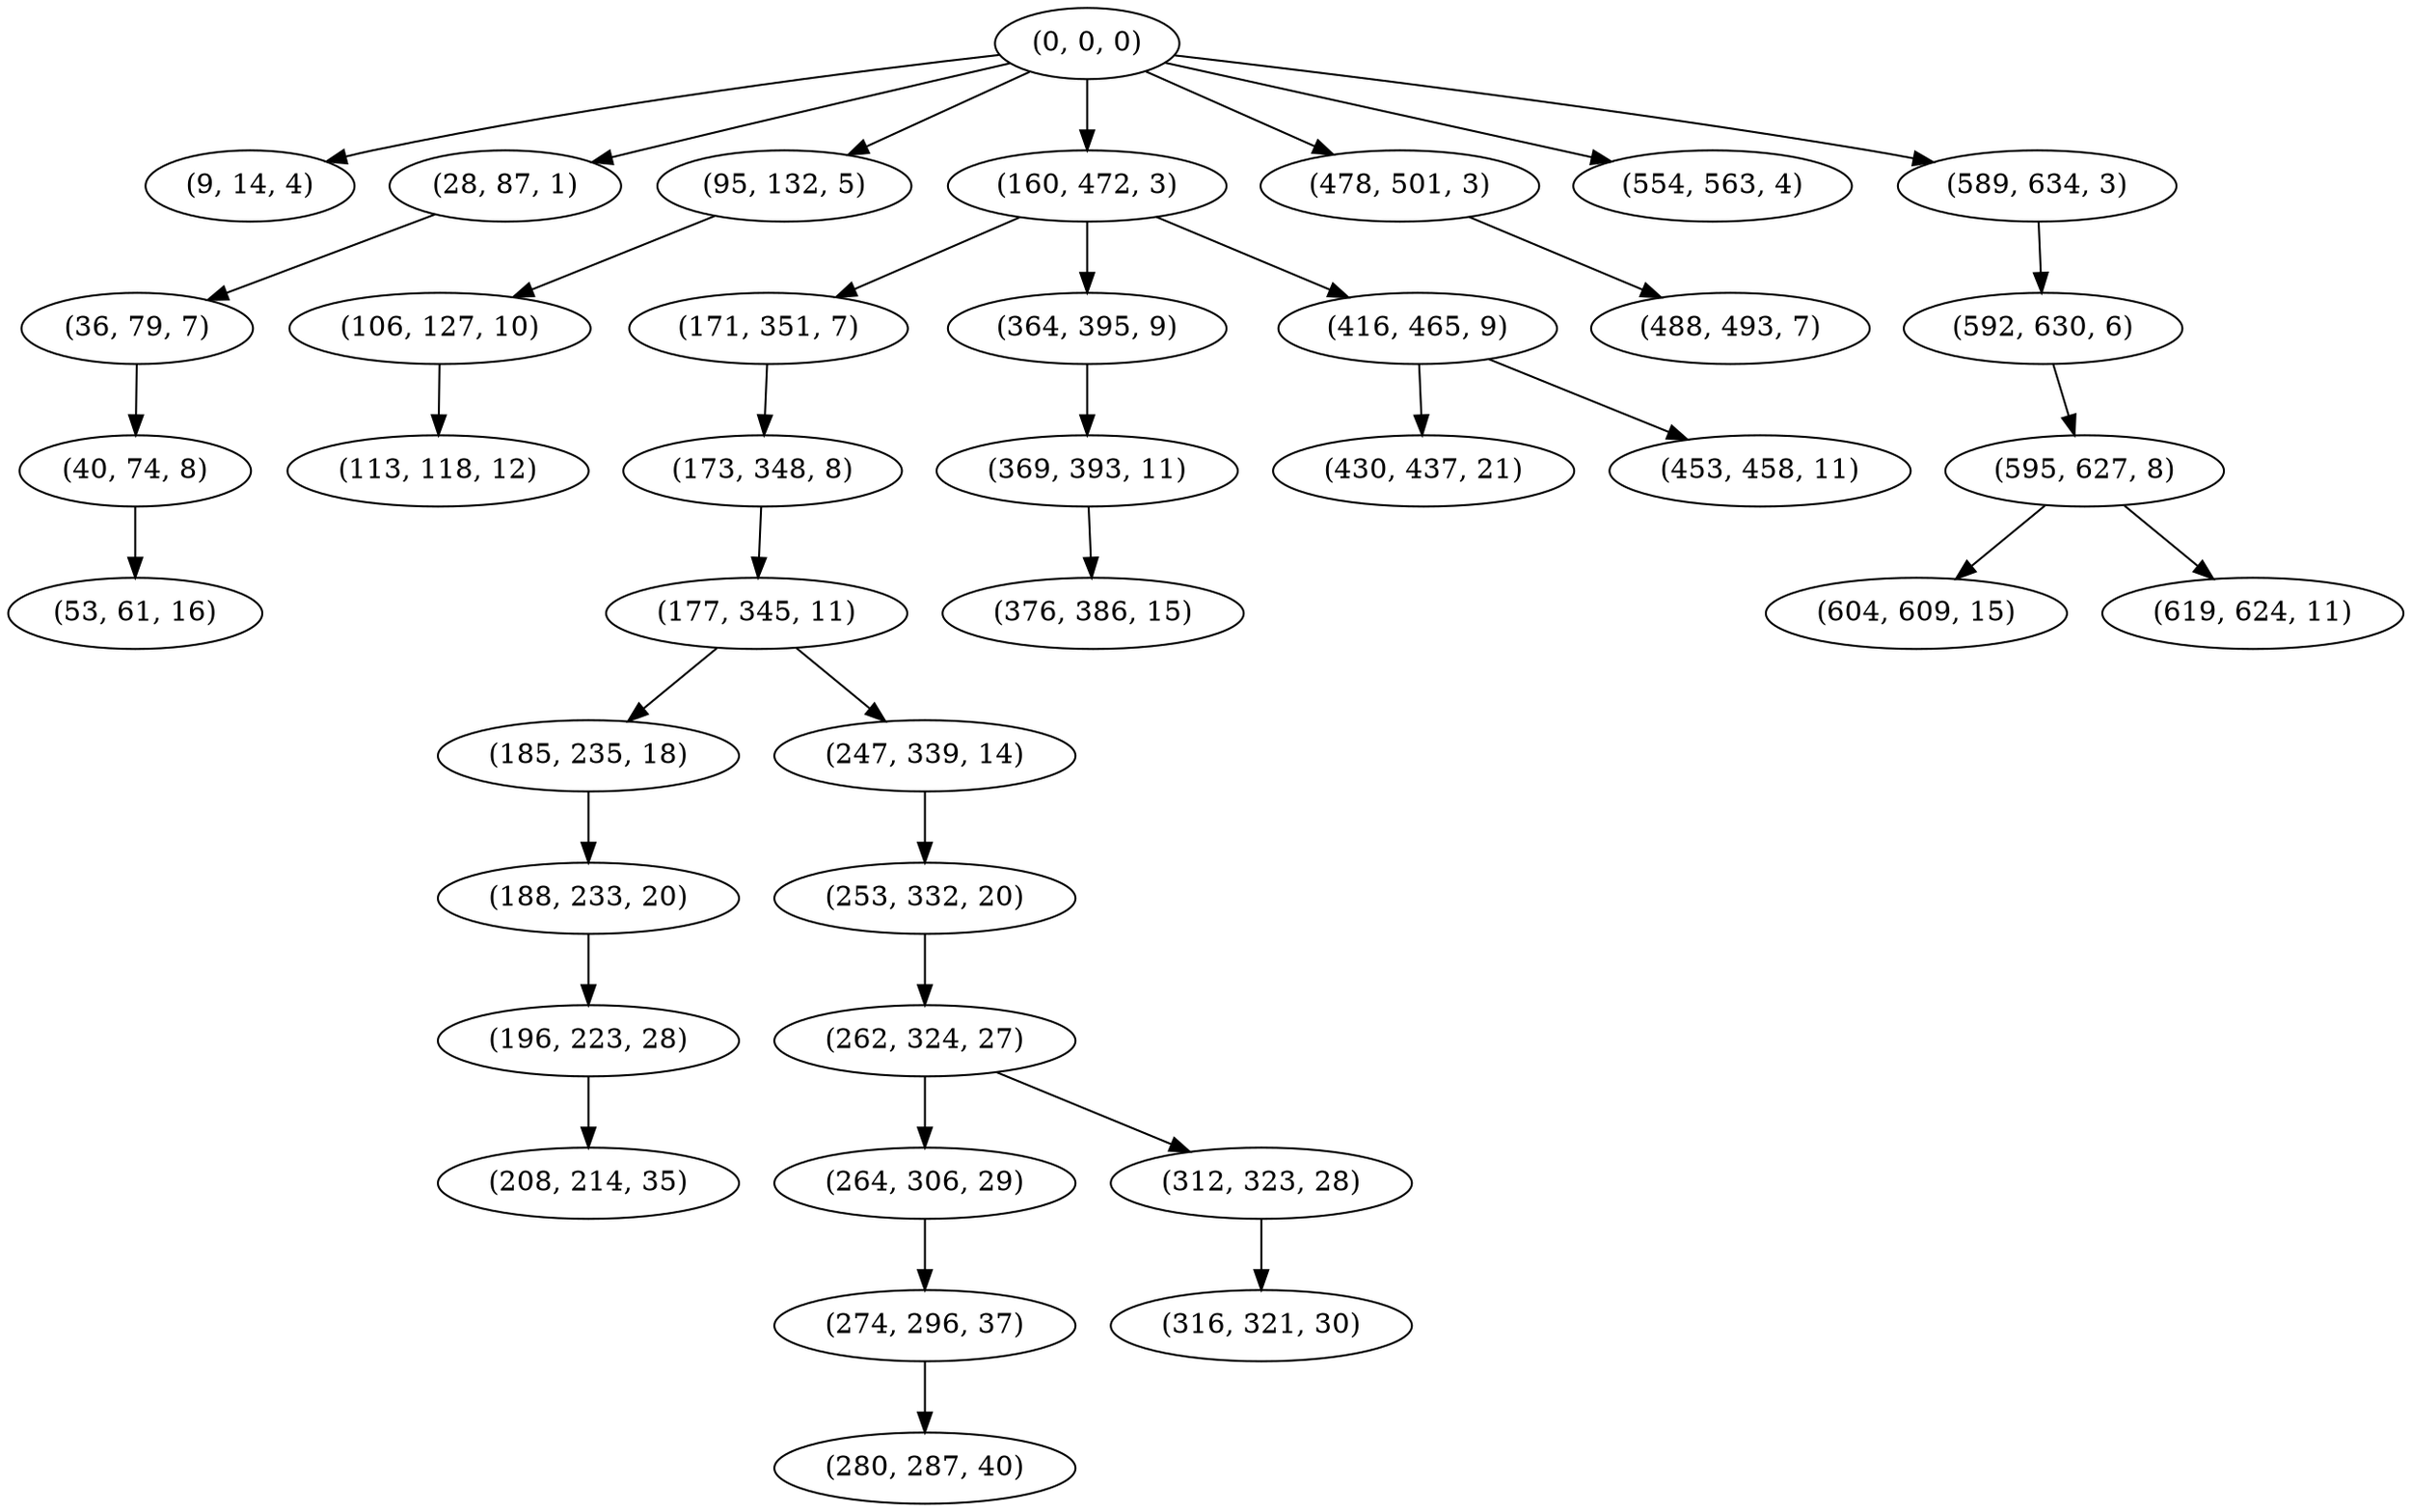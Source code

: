 digraph tree {
    "(0, 0, 0)";
    "(9, 14, 4)";
    "(28, 87, 1)";
    "(36, 79, 7)";
    "(40, 74, 8)";
    "(53, 61, 16)";
    "(95, 132, 5)";
    "(106, 127, 10)";
    "(113, 118, 12)";
    "(160, 472, 3)";
    "(171, 351, 7)";
    "(173, 348, 8)";
    "(177, 345, 11)";
    "(185, 235, 18)";
    "(188, 233, 20)";
    "(196, 223, 28)";
    "(208, 214, 35)";
    "(247, 339, 14)";
    "(253, 332, 20)";
    "(262, 324, 27)";
    "(264, 306, 29)";
    "(274, 296, 37)";
    "(280, 287, 40)";
    "(312, 323, 28)";
    "(316, 321, 30)";
    "(364, 395, 9)";
    "(369, 393, 11)";
    "(376, 386, 15)";
    "(416, 465, 9)";
    "(430, 437, 21)";
    "(453, 458, 11)";
    "(478, 501, 3)";
    "(488, 493, 7)";
    "(554, 563, 4)";
    "(589, 634, 3)";
    "(592, 630, 6)";
    "(595, 627, 8)";
    "(604, 609, 15)";
    "(619, 624, 11)";
    "(0, 0, 0)" -> "(9, 14, 4)";
    "(0, 0, 0)" -> "(28, 87, 1)";
    "(0, 0, 0)" -> "(95, 132, 5)";
    "(0, 0, 0)" -> "(160, 472, 3)";
    "(0, 0, 0)" -> "(478, 501, 3)";
    "(0, 0, 0)" -> "(554, 563, 4)";
    "(0, 0, 0)" -> "(589, 634, 3)";
    "(28, 87, 1)" -> "(36, 79, 7)";
    "(36, 79, 7)" -> "(40, 74, 8)";
    "(40, 74, 8)" -> "(53, 61, 16)";
    "(95, 132, 5)" -> "(106, 127, 10)";
    "(106, 127, 10)" -> "(113, 118, 12)";
    "(160, 472, 3)" -> "(171, 351, 7)";
    "(160, 472, 3)" -> "(364, 395, 9)";
    "(160, 472, 3)" -> "(416, 465, 9)";
    "(171, 351, 7)" -> "(173, 348, 8)";
    "(173, 348, 8)" -> "(177, 345, 11)";
    "(177, 345, 11)" -> "(185, 235, 18)";
    "(177, 345, 11)" -> "(247, 339, 14)";
    "(185, 235, 18)" -> "(188, 233, 20)";
    "(188, 233, 20)" -> "(196, 223, 28)";
    "(196, 223, 28)" -> "(208, 214, 35)";
    "(247, 339, 14)" -> "(253, 332, 20)";
    "(253, 332, 20)" -> "(262, 324, 27)";
    "(262, 324, 27)" -> "(264, 306, 29)";
    "(262, 324, 27)" -> "(312, 323, 28)";
    "(264, 306, 29)" -> "(274, 296, 37)";
    "(274, 296, 37)" -> "(280, 287, 40)";
    "(312, 323, 28)" -> "(316, 321, 30)";
    "(364, 395, 9)" -> "(369, 393, 11)";
    "(369, 393, 11)" -> "(376, 386, 15)";
    "(416, 465, 9)" -> "(430, 437, 21)";
    "(416, 465, 9)" -> "(453, 458, 11)";
    "(478, 501, 3)" -> "(488, 493, 7)";
    "(589, 634, 3)" -> "(592, 630, 6)";
    "(592, 630, 6)" -> "(595, 627, 8)";
    "(595, 627, 8)" -> "(604, 609, 15)";
    "(595, 627, 8)" -> "(619, 624, 11)";
}
